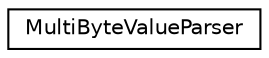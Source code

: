 digraph "Graphical Class Hierarchy"
{
  edge [fontname="Helvetica",fontsize="10",labelfontname="Helvetica",labelfontsize="10"];
  node [fontname="Helvetica",fontsize="10",shape=record];
  rankdir="LR";
  Node1 [label="MultiByteValueParser",height=0.2,width=0.4,color="black", fillcolor="white", style="filled",URL="$class_multi_byte_value_parser.html"];
}
